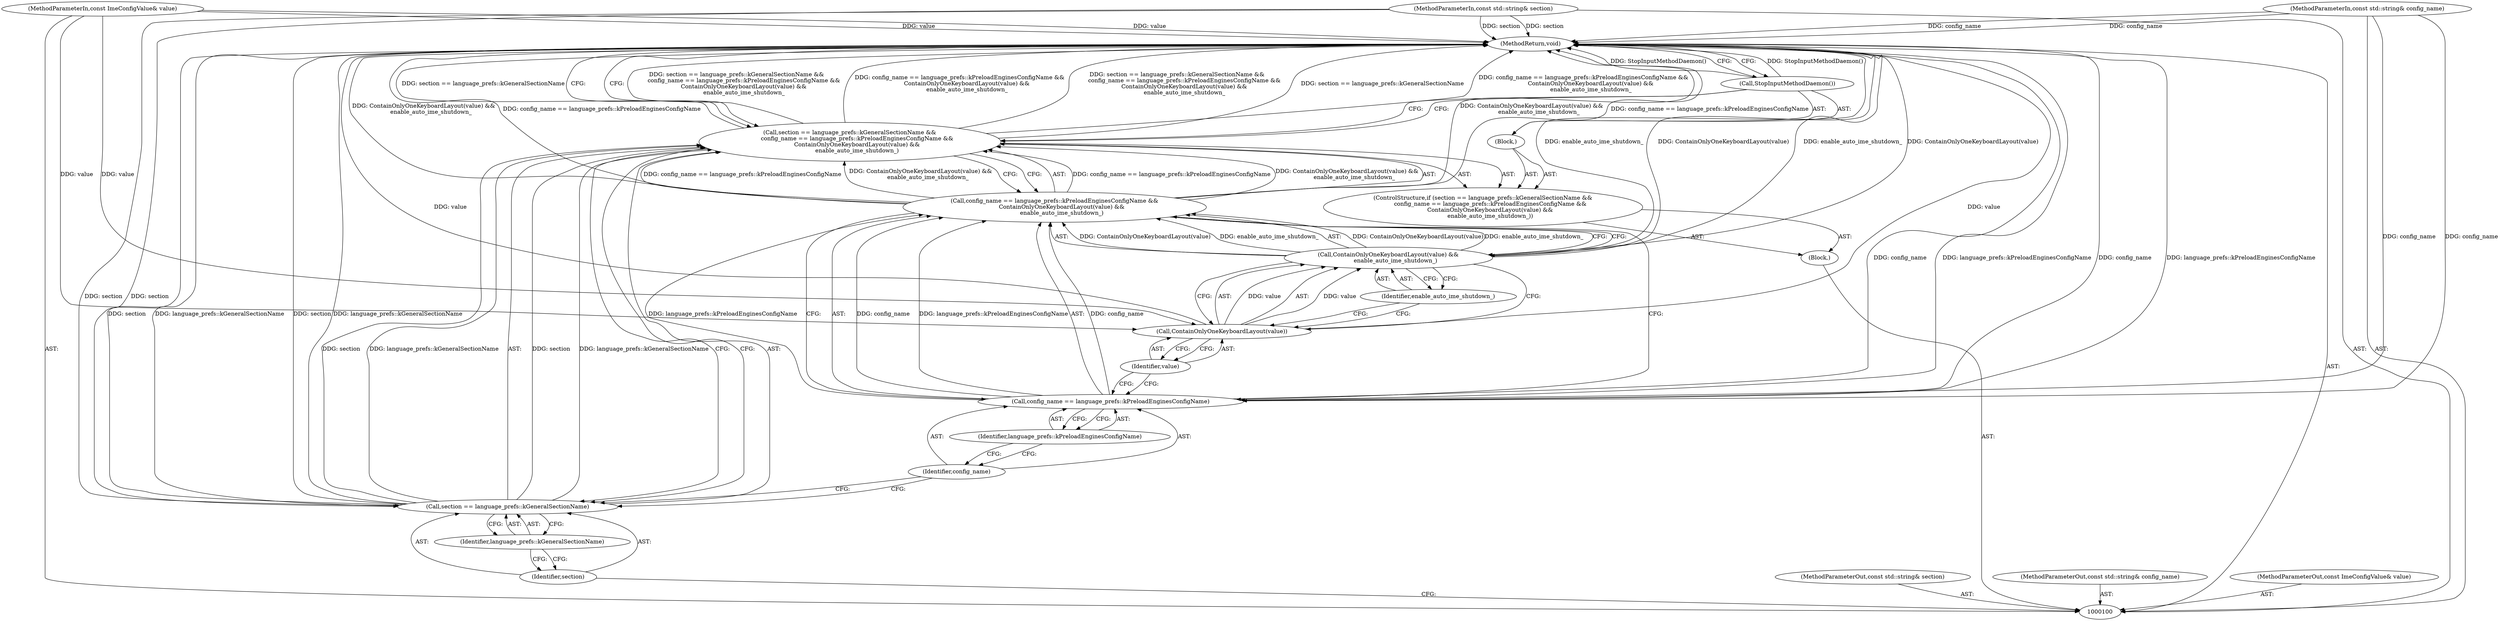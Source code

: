 digraph "1_Chrome_dc7b094a338c6c521f918f478e993f0f74bbea0d_24" {
"1000120" [label="(MethodReturn,void)"];
"1000101" [label="(MethodParameterIn,const std::string& section)"];
"1000143" [label="(MethodParameterOut,const std::string& section)"];
"1000102" [label="(MethodParameterIn,const std::string& config_name)"];
"1000144" [label="(MethodParameterOut,const std::string& config_name)"];
"1000103" [label="(MethodParameterIn,const ImeConfigValue& value)"];
"1000145" [label="(MethodParameterOut,const ImeConfigValue& value)"];
"1000104" [label="(Block,)"];
"1000109" [label="(Identifier,language_prefs::kGeneralSectionName)"];
"1000105" [label="(ControlStructure,if (section == language_prefs::kGeneralSectionName &&\n        config_name == language_prefs::kPreloadEnginesConfigName &&\n        ContainOnlyOneKeyboardLayout(value) &&\n        enable_auto_ime_shutdown_))"];
"1000106" [label="(Call,section == language_prefs::kGeneralSectionName &&\n        config_name == language_prefs::kPreloadEnginesConfigName &&\n        ContainOnlyOneKeyboardLayout(value) &&\n        enable_auto_ime_shutdown_)"];
"1000107" [label="(Call,section == language_prefs::kGeneralSectionName)"];
"1000108" [label="(Identifier,section)"];
"1000113" [label="(Identifier,language_prefs::kPreloadEnginesConfigName)"];
"1000110" [label="(Call,config_name == language_prefs::kPreloadEnginesConfigName &&\n        ContainOnlyOneKeyboardLayout(value) &&\n        enable_auto_ime_shutdown_)"];
"1000111" [label="(Call,config_name == language_prefs::kPreloadEnginesConfigName)"];
"1000112" [label="(Identifier,config_name)"];
"1000116" [label="(Identifier,value)"];
"1000114" [label="(Call,ContainOnlyOneKeyboardLayout(value) &&\n        enable_auto_ime_shutdown_)"];
"1000115" [label="(Call,ContainOnlyOneKeyboardLayout(value))"];
"1000118" [label="(Block,)"];
"1000117" [label="(Identifier,enable_auto_ime_shutdown_)"];
"1000119" [label="(Call,StopInputMethodDaemon())"];
"1000120" -> "1000100"  [label="AST: "];
"1000120" -> "1000119"  [label="CFG: "];
"1000120" -> "1000106"  [label="CFG: "];
"1000114" -> "1000120"  [label="DDG: enable_auto_ime_shutdown_"];
"1000114" -> "1000120"  [label="DDG: ContainOnlyOneKeyboardLayout(value)"];
"1000107" -> "1000120"  [label="DDG: section"];
"1000107" -> "1000120"  [label="DDG: language_prefs::kGeneralSectionName"];
"1000106" -> "1000120"  [label="DDG: section == language_prefs::kGeneralSectionName"];
"1000106" -> "1000120"  [label="DDG: config_name == language_prefs::kPreloadEnginesConfigName &&\n        ContainOnlyOneKeyboardLayout(value) &&\n        enable_auto_ime_shutdown_"];
"1000106" -> "1000120"  [label="DDG: section == language_prefs::kGeneralSectionName &&\n        config_name == language_prefs::kPreloadEnginesConfigName &&\n        ContainOnlyOneKeyboardLayout(value) &&\n        enable_auto_ime_shutdown_"];
"1000110" -> "1000120"  [label="DDG: ContainOnlyOneKeyboardLayout(value) &&\n        enable_auto_ime_shutdown_"];
"1000110" -> "1000120"  [label="DDG: config_name == language_prefs::kPreloadEnginesConfigName"];
"1000103" -> "1000120"  [label="DDG: value"];
"1000119" -> "1000120"  [label="DDG: StopInputMethodDaemon()"];
"1000102" -> "1000120"  [label="DDG: config_name"];
"1000111" -> "1000120"  [label="DDG: config_name"];
"1000111" -> "1000120"  [label="DDG: language_prefs::kPreloadEnginesConfigName"];
"1000101" -> "1000120"  [label="DDG: section"];
"1000115" -> "1000120"  [label="DDG: value"];
"1000101" -> "1000100"  [label="AST: "];
"1000101" -> "1000120"  [label="DDG: section"];
"1000101" -> "1000107"  [label="DDG: section"];
"1000143" -> "1000100"  [label="AST: "];
"1000102" -> "1000100"  [label="AST: "];
"1000102" -> "1000120"  [label="DDG: config_name"];
"1000102" -> "1000111"  [label="DDG: config_name"];
"1000144" -> "1000100"  [label="AST: "];
"1000103" -> "1000100"  [label="AST: "];
"1000103" -> "1000120"  [label="DDG: value"];
"1000103" -> "1000115"  [label="DDG: value"];
"1000145" -> "1000100"  [label="AST: "];
"1000104" -> "1000100"  [label="AST: "];
"1000105" -> "1000104"  [label="AST: "];
"1000109" -> "1000107"  [label="AST: "];
"1000109" -> "1000108"  [label="CFG: "];
"1000107" -> "1000109"  [label="CFG: "];
"1000105" -> "1000104"  [label="AST: "];
"1000106" -> "1000105"  [label="AST: "];
"1000118" -> "1000105"  [label="AST: "];
"1000106" -> "1000105"  [label="AST: "];
"1000106" -> "1000107"  [label="CFG: "];
"1000106" -> "1000110"  [label="CFG: "];
"1000107" -> "1000106"  [label="AST: "];
"1000110" -> "1000106"  [label="AST: "];
"1000119" -> "1000106"  [label="CFG: "];
"1000120" -> "1000106"  [label="CFG: "];
"1000106" -> "1000120"  [label="DDG: section == language_prefs::kGeneralSectionName"];
"1000106" -> "1000120"  [label="DDG: config_name == language_prefs::kPreloadEnginesConfigName &&\n        ContainOnlyOneKeyboardLayout(value) &&\n        enable_auto_ime_shutdown_"];
"1000106" -> "1000120"  [label="DDG: section == language_prefs::kGeneralSectionName &&\n        config_name == language_prefs::kPreloadEnginesConfigName &&\n        ContainOnlyOneKeyboardLayout(value) &&\n        enable_auto_ime_shutdown_"];
"1000107" -> "1000106"  [label="DDG: section"];
"1000107" -> "1000106"  [label="DDG: language_prefs::kGeneralSectionName"];
"1000110" -> "1000106"  [label="DDG: config_name == language_prefs::kPreloadEnginesConfigName"];
"1000110" -> "1000106"  [label="DDG: ContainOnlyOneKeyboardLayout(value) &&\n        enable_auto_ime_shutdown_"];
"1000107" -> "1000106"  [label="AST: "];
"1000107" -> "1000109"  [label="CFG: "];
"1000108" -> "1000107"  [label="AST: "];
"1000109" -> "1000107"  [label="AST: "];
"1000112" -> "1000107"  [label="CFG: "];
"1000106" -> "1000107"  [label="CFG: "];
"1000107" -> "1000120"  [label="DDG: section"];
"1000107" -> "1000120"  [label="DDG: language_prefs::kGeneralSectionName"];
"1000107" -> "1000106"  [label="DDG: section"];
"1000107" -> "1000106"  [label="DDG: language_prefs::kGeneralSectionName"];
"1000101" -> "1000107"  [label="DDG: section"];
"1000108" -> "1000107"  [label="AST: "];
"1000108" -> "1000100"  [label="CFG: "];
"1000109" -> "1000108"  [label="CFG: "];
"1000113" -> "1000111"  [label="AST: "];
"1000113" -> "1000112"  [label="CFG: "];
"1000111" -> "1000113"  [label="CFG: "];
"1000110" -> "1000106"  [label="AST: "];
"1000110" -> "1000111"  [label="CFG: "];
"1000110" -> "1000114"  [label="CFG: "];
"1000111" -> "1000110"  [label="AST: "];
"1000114" -> "1000110"  [label="AST: "];
"1000106" -> "1000110"  [label="CFG: "];
"1000110" -> "1000120"  [label="DDG: ContainOnlyOneKeyboardLayout(value) &&\n        enable_auto_ime_shutdown_"];
"1000110" -> "1000120"  [label="DDG: config_name == language_prefs::kPreloadEnginesConfigName"];
"1000110" -> "1000106"  [label="DDG: config_name == language_prefs::kPreloadEnginesConfigName"];
"1000110" -> "1000106"  [label="DDG: ContainOnlyOneKeyboardLayout(value) &&\n        enable_auto_ime_shutdown_"];
"1000111" -> "1000110"  [label="DDG: config_name"];
"1000111" -> "1000110"  [label="DDG: language_prefs::kPreloadEnginesConfigName"];
"1000114" -> "1000110"  [label="DDG: ContainOnlyOneKeyboardLayout(value)"];
"1000114" -> "1000110"  [label="DDG: enable_auto_ime_shutdown_"];
"1000111" -> "1000110"  [label="AST: "];
"1000111" -> "1000113"  [label="CFG: "];
"1000112" -> "1000111"  [label="AST: "];
"1000113" -> "1000111"  [label="AST: "];
"1000116" -> "1000111"  [label="CFG: "];
"1000110" -> "1000111"  [label="CFG: "];
"1000111" -> "1000120"  [label="DDG: config_name"];
"1000111" -> "1000120"  [label="DDG: language_prefs::kPreloadEnginesConfigName"];
"1000111" -> "1000110"  [label="DDG: config_name"];
"1000111" -> "1000110"  [label="DDG: language_prefs::kPreloadEnginesConfigName"];
"1000102" -> "1000111"  [label="DDG: config_name"];
"1000112" -> "1000111"  [label="AST: "];
"1000112" -> "1000107"  [label="CFG: "];
"1000113" -> "1000112"  [label="CFG: "];
"1000116" -> "1000115"  [label="AST: "];
"1000116" -> "1000111"  [label="CFG: "];
"1000115" -> "1000116"  [label="CFG: "];
"1000114" -> "1000110"  [label="AST: "];
"1000114" -> "1000115"  [label="CFG: "];
"1000114" -> "1000117"  [label="CFG: "];
"1000115" -> "1000114"  [label="AST: "];
"1000117" -> "1000114"  [label="AST: "];
"1000110" -> "1000114"  [label="CFG: "];
"1000114" -> "1000120"  [label="DDG: enable_auto_ime_shutdown_"];
"1000114" -> "1000120"  [label="DDG: ContainOnlyOneKeyboardLayout(value)"];
"1000114" -> "1000110"  [label="DDG: ContainOnlyOneKeyboardLayout(value)"];
"1000114" -> "1000110"  [label="DDG: enable_auto_ime_shutdown_"];
"1000115" -> "1000114"  [label="DDG: value"];
"1000115" -> "1000114"  [label="AST: "];
"1000115" -> "1000116"  [label="CFG: "];
"1000116" -> "1000115"  [label="AST: "];
"1000117" -> "1000115"  [label="CFG: "];
"1000114" -> "1000115"  [label="CFG: "];
"1000115" -> "1000120"  [label="DDG: value"];
"1000115" -> "1000114"  [label="DDG: value"];
"1000103" -> "1000115"  [label="DDG: value"];
"1000118" -> "1000105"  [label="AST: "];
"1000119" -> "1000118"  [label="AST: "];
"1000117" -> "1000114"  [label="AST: "];
"1000117" -> "1000115"  [label="CFG: "];
"1000114" -> "1000117"  [label="CFG: "];
"1000119" -> "1000118"  [label="AST: "];
"1000119" -> "1000106"  [label="CFG: "];
"1000120" -> "1000119"  [label="CFG: "];
"1000119" -> "1000120"  [label="DDG: StopInputMethodDaemon()"];
}
